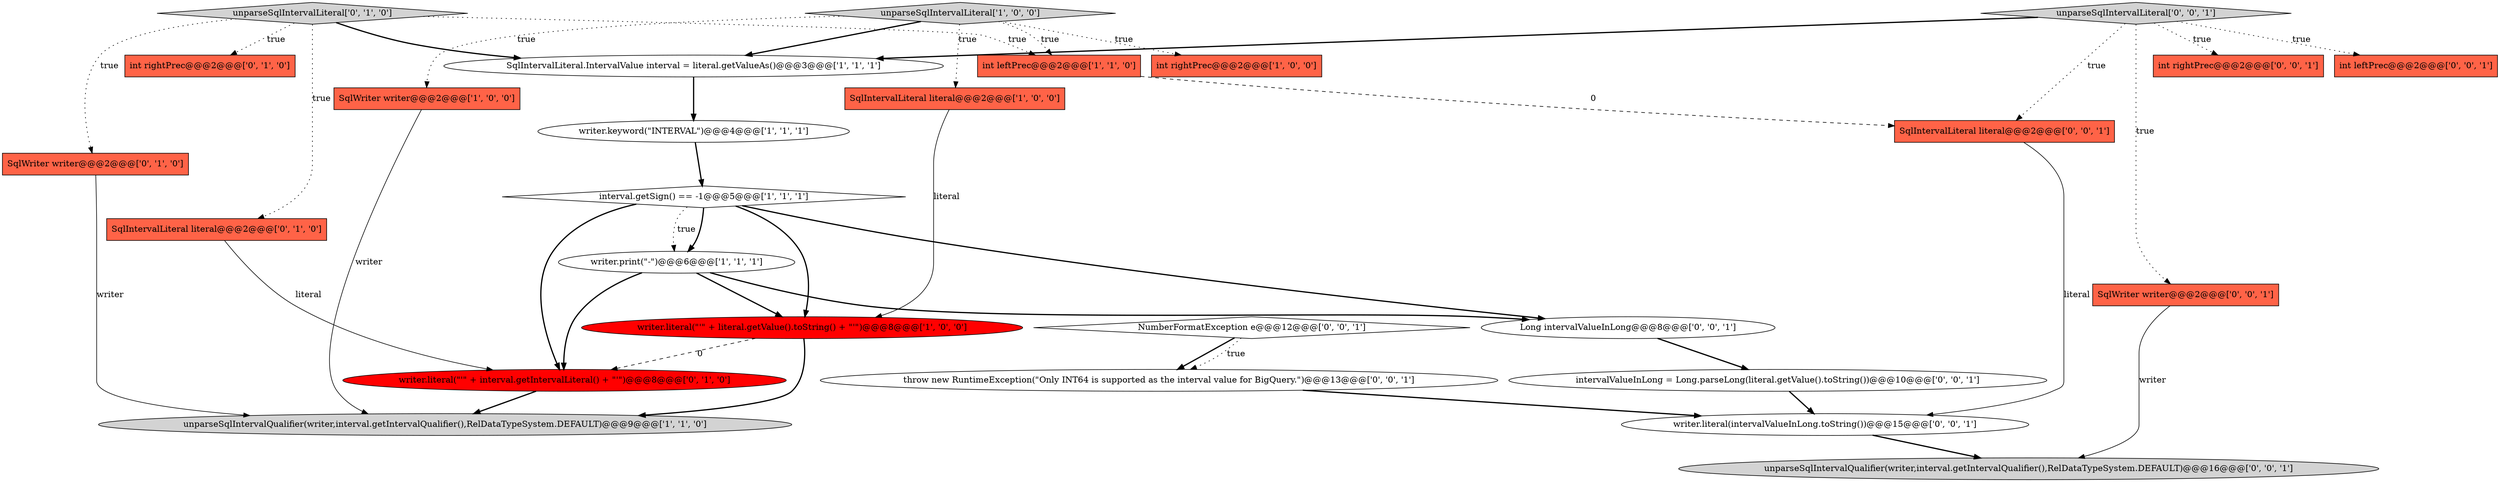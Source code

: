 digraph {
6 [style = filled, label = "int rightPrec@@@2@@@['1', '0', '0']", fillcolor = tomato, shape = box image = "AAA0AAABBB1BBB"];
24 [style = filled, label = "unparseSqlIntervalQualifier(writer,interval.getIntervalQualifier(),RelDataTypeSystem.DEFAULT)@@@16@@@['0', '0', '1']", fillcolor = lightgray, shape = ellipse image = "AAA0AAABBB3BBB"];
5 [style = filled, label = "SqlWriter writer@@@2@@@['1', '0', '0']", fillcolor = tomato, shape = box image = "AAA0AAABBB1BBB"];
19 [style = filled, label = "unparseSqlIntervalLiteral['0', '0', '1']", fillcolor = lightgray, shape = diamond image = "AAA0AAABBB3BBB"];
20 [style = filled, label = "NumberFormatException e@@@12@@@['0', '0', '1']", fillcolor = white, shape = diamond image = "AAA0AAABBB3BBB"];
13 [style = filled, label = "SqlIntervalLiteral literal@@@2@@@['0', '1', '0']", fillcolor = tomato, shape = box image = "AAA0AAABBB2BBB"];
10 [style = filled, label = "int leftPrec@@@2@@@['1', '1', '0']", fillcolor = tomato, shape = box image = "AAA0AAABBB1BBB"];
25 [style = filled, label = "SqlIntervalLiteral literal@@@2@@@['0', '0', '1']", fillcolor = tomato, shape = box image = "AAA0AAABBB3BBB"];
2 [style = filled, label = "unparseSqlIntervalQualifier(writer,interval.getIntervalQualifier(),RelDataTypeSystem.DEFAULT)@@@9@@@['1', '1', '0']", fillcolor = lightgray, shape = ellipse image = "AAA0AAABBB1BBB"];
8 [style = filled, label = "writer.keyword(\"INTERVAL\")@@@4@@@['1', '1', '1']", fillcolor = white, shape = ellipse image = "AAA0AAABBB1BBB"];
18 [style = filled, label = "SqlWriter writer@@@2@@@['0', '0', '1']", fillcolor = tomato, shape = box image = "AAA0AAABBB3BBB"];
15 [style = filled, label = "SqlWriter writer@@@2@@@['0', '1', '0']", fillcolor = tomato, shape = box image = "AAA0AAABBB2BBB"];
22 [style = filled, label = "int rightPrec@@@2@@@['0', '0', '1']", fillcolor = tomato, shape = box image = "AAA0AAABBB3BBB"];
9 [style = filled, label = "unparseSqlIntervalLiteral['1', '0', '0']", fillcolor = lightgray, shape = diamond image = "AAA0AAABBB1BBB"];
12 [style = filled, label = "int rightPrec@@@2@@@['0', '1', '0']", fillcolor = tomato, shape = box image = "AAA0AAABBB2BBB"];
3 [style = filled, label = "SqlIntervalLiteral.IntervalValue interval = literal.getValueAs()@@@3@@@['1', '1', '1']", fillcolor = white, shape = ellipse image = "AAA0AAABBB1BBB"];
7 [style = filled, label = "SqlIntervalLiteral literal@@@2@@@['1', '0', '0']", fillcolor = tomato, shape = box image = "AAA0AAABBB1BBB"];
0 [style = filled, label = "writer.print(\"-\")@@@6@@@['1', '1', '1']", fillcolor = white, shape = ellipse image = "AAA0AAABBB1BBB"];
1 [style = filled, label = "writer.literal(\"'\" + literal.getValue().toString() + \"'\")@@@8@@@['1', '0', '0']", fillcolor = red, shape = ellipse image = "AAA1AAABBB1BBB"];
23 [style = filled, label = "writer.literal(intervalValueInLong.toString())@@@15@@@['0', '0', '1']", fillcolor = white, shape = ellipse image = "AAA0AAABBB3BBB"];
11 [style = filled, label = "unparseSqlIntervalLiteral['0', '1', '0']", fillcolor = lightgray, shape = diamond image = "AAA0AAABBB2BBB"];
21 [style = filled, label = "Long intervalValueInLong@@@8@@@['0', '0', '1']", fillcolor = white, shape = ellipse image = "AAA0AAABBB3BBB"];
16 [style = filled, label = "intervalValueInLong = Long.parseLong(literal.getValue().toString())@@@10@@@['0', '0', '1']", fillcolor = white, shape = ellipse image = "AAA0AAABBB3BBB"];
17 [style = filled, label = "int leftPrec@@@2@@@['0', '0', '1']", fillcolor = tomato, shape = box image = "AAA0AAABBB3BBB"];
4 [style = filled, label = "interval.getSign() == -1@@@5@@@['1', '1', '1']", fillcolor = white, shape = diamond image = "AAA0AAABBB1BBB"];
26 [style = filled, label = "throw new RuntimeException(\"Only INT64 is supported as the interval value for BigQuery.\")@@@13@@@['0', '0', '1']", fillcolor = white, shape = ellipse image = "AAA0AAABBB3BBB"];
14 [style = filled, label = "writer.literal(\"'\" + interval.getIntervalLiteral() + \"'\")@@@8@@@['0', '1', '0']", fillcolor = red, shape = ellipse image = "AAA1AAABBB2BBB"];
4->14 [style = bold, label=""];
19->25 [style = dotted, label="true"];
1->14 [style = dashed, label="0"];
19->17 [style = dotted, label="true"];
20->26 [style = bold, label=""];
11->10 [style = dotted, label="true"];
4->0 [style = dotted, label="true"];
11->12 [style = dotted, label="true"];
20->26 [style = dotted, label="true"];
19->18 [style = dotted, label="true"];
4->21 [style = bold, label=""];
0->21 [style = bold, label=""];
16->23 [style = bold, label=""];
11->13 [style = dotted, label="true"];
9->6 [style = dotted, label="true"];
25->23 [style = solid, label="literal"];
4->0 [style = bold, label=""];
0->14 [style = bold, label=""];
23->24 [style = bold, label=""];
11->3 [style = bold, label=""];
0->1 [style = bold, label=""];
3->8 [style = bold, label=""];
26->23 [style = bold, label=""];
5->2 [style = solid, label="writer"];
19->22 [style = dotted, label="true"];
13->14 [style = solid, label="literal"];
21->16 [style = bold, label=""];
9->3 [style = bold, label=""];
15->2 [style = solid, label="writer"];
4->1 [style = bold, label=""];
1->2 [style = bold, label=""];
14->2 [style = bold, label=""];
8->4 [style = bold, label=""];
9->7 [style = dotted, label="true"];
11->15 [style = dotted, label="true"];
9->10 [style = dotted, label="true"];
19->3 [style = bold, label=""];
10->25 [style = dashed, label="0"];
7->1 [style = solid, label="literal"];
18->24 [style = solid, label="writer"];
9->5 [style = dotted, label="true"];
}
